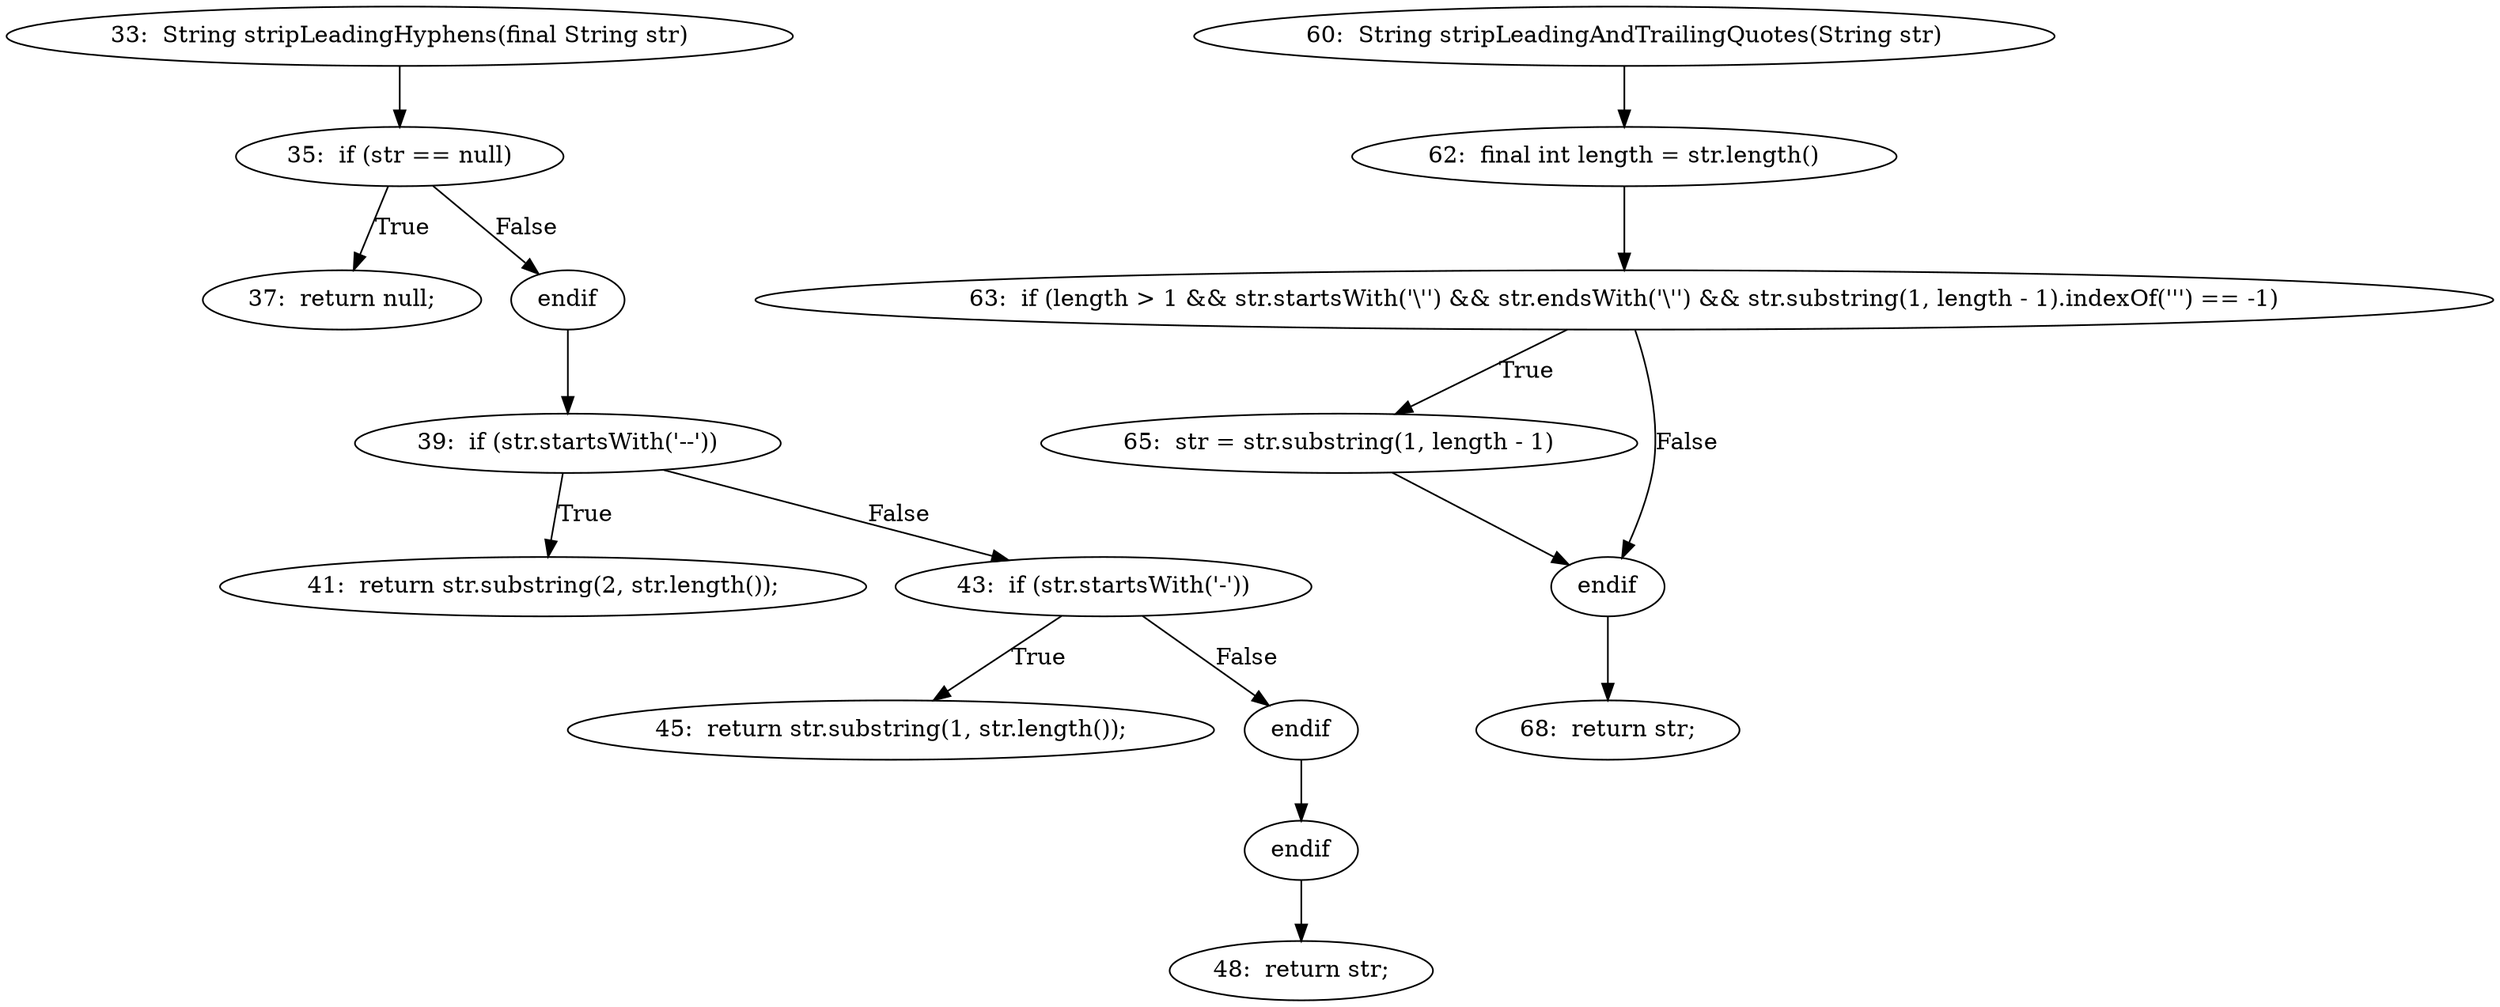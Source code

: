 digraph Util_CFG {
  // graph-vertices
  v1  [label="33:  String stripLeadingHyphens(final String str)"];
  v2  [label="35:  if (str == null)"];
  v3  [label="37:  return null;"];
  v4  [label="endif"];
  v5  [label="39:  if (str.startsWith('--'))"];
  v6  [label="41:  return str.substring(2, str.length());"];
  v7  [label="endif"];
  v8  [label="43:  if (str.startsWith('-'))"];
  v9  [label="45:  return str.substring(1, str.length());"];
  v10  [label="endif"];
  v11  [label="48:  return str;"];
  v12  [label="60:  String stripLeadingAndTrailingQuotes(String str)"];
  v13  [label="62:  final int length = str.length()"];
  v14  [label="63:  if (length > 1 && str.startsWith('\\'') && str.endsWith('\\'') && str.substring(1, length - 1).indexOf(''') == -1)"];
  v15  [label="65:  str = str.substring(1, length - 1)"];
  v16  [label="endif"];
  v17  [label="68:  return str;"];
  // graph-edges
  v1 -> v2;
  v2 -> v3  [label="True"];
  v2 -> v4  [label="False"];
  v4 -> v5;
  v5 -> v6  [label="True"];
  v5 -> v8  [label="False"];
  v8 -> v9  [label="True"];
  v8 -> v10  [label="False"];
  v10 -> v7;
  v7 -> v11;
  v12 -> v13;
  v13 -> v14;
  v14 -> v15  [label="True"];
  v15 -> v16;
  v14 -> v16  [label="False"];
  v16 -> v17;
  // end-of-graph
}
